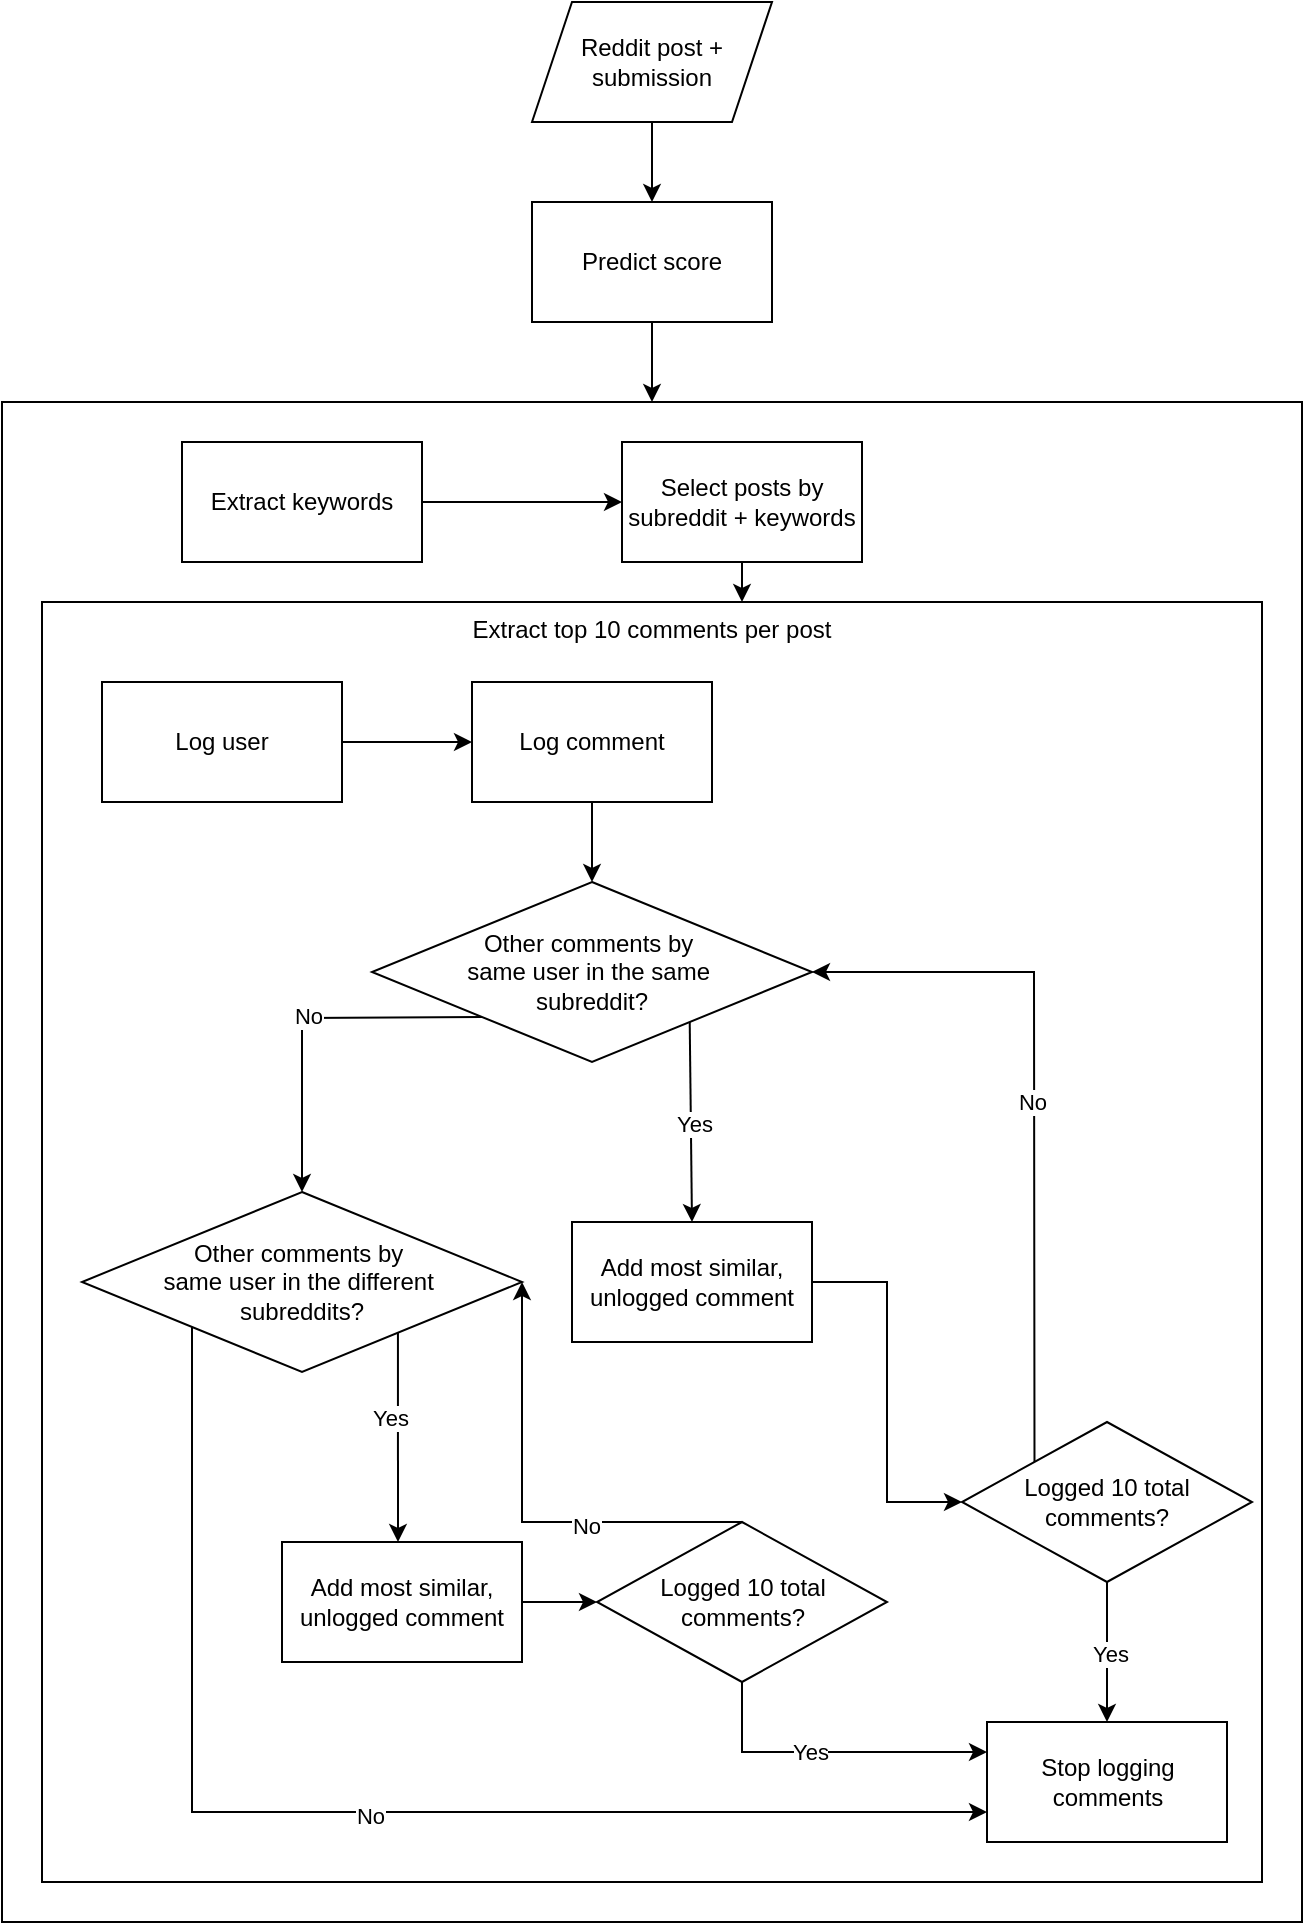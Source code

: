 <mxfile version="28.0.7">
  <diagram name="Page-1" id="SlReekU_c0KdFjE2Es3t">
    <mxGraphModel dx="1360" dy="759" grid="1" gridSize="10" guides="1" tooltips="1" connect="1" arrows="1" fold="1" page="1" pageScale="1" pageWidth="850" pageHeight="1100" math="0" shadow="0">
      <root>
        <mxCell id="0" />
        <mxCell id="1" parent="0" />
        <mxCell id="MJtFDDiAwrRW_KD7ph5Q-5" value="" style="rounded=0;whiteSpace=wrap;html=1;" vertex="1" parent="1">
          <mxGeometry x="80" y="260" width="650" height="760" as="geometry" />
        </mxCell>
        <mxCell id="MJtFDDiAwrRW_KD7ph5Q-1" value="Reddit post + submission" style="shape=parallelogram;perimeter=parallelogramPerimeter;whiteSpace=wrap;html=1;fixedSize=1;" vertex="1" parent="1">
          <mxGeometry x="345" y="60" width="120" height="60" as="geometry" />
        </mxCell>
        <mxCell id="MJtFDDiAwrRW_KD7ph5Q-9" style="edgeStyle=orthogonalEdgeStyle;rounded=0;orthogonalLoop=1;jettySize=auto;html=1;exitX=0.5;exitY=1;exitDx=0;exitDy=0;entryX=0.5;entryY=0;entryDx=0;entryDy=0;" edge="1" parent="1" source="MJtFDDiAwrRW_KD7ph5Q-2" target="MJtFDDiAwrRW_KD7ph5Q-5">
          <mxGeometry relative="1" as="geometry" />
        </mxCell>
        <mxCell id="MJtFDDiAwrRW_KD7ph5Q-2" value="Predict score" style="rounded=0;whiteSpace=wrap;html=1;" vertex="1" parent="1">
          <mxGeometry x="345" y="160" width="120" height="60" as="geometry" />
        </mxCell>
        <mxCell id="MJtFDDiAwrRW_KD7ph5Q-10" style="edgeStyle=orthogonalEdgeStyle;rounded=0;orthogonalLoop=1;jettySize=auto;html=1;exitX=1;exitY=0.5;exitDx=0;exitDy=0;entryX=0;entryY=0.5;entryDx=0;entryDy=0;" edge="1" parent="1" source="MJtFDDiAwrRW_KD7ph5Q-3" target="MJtFDDiAwrRW_KD7ph5Q-4">
          <mxGeometry relative="1" as="geometry" />
        </mxCell>
        <mxCell id="MJtFDDiAwrRW_KD7ph5Q-3" value="Extract keywords" style="rounded=0;whiteSpace=wrap;html=1;" vertex="1" parent="1">
          <mxGeometry x="170" y="280" width="120" height="60" as="geometry" />
        </mxCell>
        <mxCell id="MJtFDDiAwrRW_KD7ph5Q-4" value="Select posts by subreddit + keywords" style="rounded=0;whiteSpace=wrap;html=1;" vertex="1" parent="1">
          <mxGeometry x="390" y="280" width="120" height="60" as="geometry" />
        </mxCell>
        <mxCell id="MJtFDDiAwrRW_KD7ph5Q-6" value="Extract top 10 comments per post" style="rounded=0;whiteSpace=wrap;html=1;verticalAlign=top;" vertex="1" parent="1">
          <mxGeometry x="100" y="360" width="610" height="640" as="geometry" />
        </mxCell>
        <mxCell id="MJtFDDiAwrRW_KD7ph5Q-8" value="" style="endArrow=classic;html=1;rounded=0;exitX=0.5;exitY=1;exitDx=0;exitDy=0;entryX=0.5;entryY=0;entryDx=0;entryDy=0;" edge="1" parent="1" source="MJtFDDiAwrRW_KD7ph5Q-1" target="MJtFDDiAwrRW_KD7ph5Q-2">
          <mxGeometry width="50" height="50" relative="1" as="geometry">
            <mxPoint x="350" y="150" as="sourcePoint" />
            <mxPoint x="450" y="370" as="targetPoint" />
          </mxGeometry>
        </mxCell>
        <mxCell id="MJtFDDiAwrRW_KD7ph5Q-13" value="" style="endArrow=classic;html=1;rounded=0;exitX=0.5;exitY=1;exitDx=0;exitDy=0;" edge="1" parent="1" source="MJtFDDiAwrRW_KD7ph5Q-4">
          <mxGeometry width="50" height="50" relative="1" as="geometry">
            <mxPoint x="400" y="420" as="sourcePoint" />
            <mxPoint x="450" y="360" as="targetPoint" />
          </mxGeometry>
        </mxCell>
        <mxCell id="MJtFDDiAwrRW_KD7ph5Q-16" style="edgeStyle=orthogonalEdgeStyle;rounded=0;orthogonalLoop=1;jettySize=auto;html=1;" edge="1" parent="1" source="MJtFDDiAwrRW_KD7ph5Q-14" target="MJtFDDiAwrRW_KD7ph5Q-15">
          <mxGeometry relative="1" as="geometry" />
        </mxCell>
        <mxCell id="MJtFDDiAwrRW_KD7ph5Q-14" value="Log user" style="rounded=0;whiteSpace=wrap;html=1;" vertex="1" parent="1">
          <mxGeometry x="130" y="400" width="120" height="60" as="geometry" />
        </mxCell>
        <mxCell id="MJtFDDiAwrRW_KD7ph5Q-15" value="Log comment" style="rounded=0;whiteSpace=wrap;html=1;" vertex="1" parent="1">
          <mxGeometry x="315" y="400" width="120" height="60" as="geometry" />
        </mxCell>
        <mxCell id="MJtFDDiAwrRW_KD7ph5Q-18" value="" style="endArrow=classic;html=1;rounded=0;entryX=0.5;entryY=0;entryDx=0;entryDy=0;exitX=0.5;exitY=1;exitDx=0;exitDy=0;" edge="1" parent="1" source="MJtFDDiAwrRW_KD7ph5Q-15" target="MJtFDDiAwrRW_KD7ph5Q-28">
          <mxGeometry width="50" height="50" relative="1" as="geometry">
            <mxPoint x="340" y="460" as="sourcePoint" />
            <mxPoint x="220" y="520" as="targetPoint" />
          </mxGeometry>
        </mxCell>
        <mxCell id="MJtFDDiAwrRW_KD7ph5Q-19" value="" style="endArrow=classic;html=1;rounded=0;entryX=0.5;entryY=0;entryDx=0;entryDy=0;exitX=0.722;exitY=0.761;exitDx=0;exitDy=0;exitPerimeter=0;" edge="1" parent="1" source="MJtFDDiAwrRW_KD7ph5Q-28" target="MJtFDDiAwrRW_KD7ph5Q-20">
          <mxGeometry width="50" height="50" relative="1" as="geometry">
            <mxPoint x="310" y="620" as="sourcePoint" />
            <mxPoint x="580" y="424" as="targetPoint" />
          </mxGeometry>
        </mxCell>
        <mxCell id="MJtFDDiAwrRW_KD7ph5Q-21" value="Yes" style="edgeLabel;html=1;align=center;verticalAlign=middle;resizable=0;points=[];" vertex="1" connectable="0" parent="MJtFDDiAwrRW_KD7ph5Q-19">
          <mxGeometry x="0.033" y="1" relative="1" as="geometry">
            <mxPoint as="offset" />
          </mxGeometry>
        </mxCell>
        <mxCell id="MJtFDDiAwrRW_KD7ph5Q-31" style="edgeStyle=orthogonalEdgeStyle;rounded=0;orthogonalLoop=1;jettySize=auto;html=1;exitX=1;exitY=0.5;exitDx=0;exitDy=0;entryX=0;entryY=0.5;entryDx=0;entryDy=0;" edge="1" parent="1" source="MJtFDDiAwrRW_KD7ph5Q-20" target="MJtFDDiAwrRW_KD7ph5Q-29">
          <mxGeometry relative="1" as="geometry" />
        </mxCell>
        <mxCell id="MJtFDDiAwrRW_KD7ph5Q-20" value="Add most similar, unlogged comment" style="rounded=0;whiteSpace=wrap;html=1;" vertex="1" parent="1">
          <mxGeometry x="365" y="670" width="120" height="60" as="geometry" />
        </mxCell>
        <mxCell id="MJtFDDiAwrRW_KD7ph5Q-23" value="" style="endArrow=classic;html=1;rounded=0;entryX=0.5;entryY=0;entryDx=0;entryDy=0;exitX=0;exitY=1;exitDx=0;exitDy=0;" edge="1" parent="1" source="MJtFDDiAwrRW_KD7ph5Q-28" target="MJtFDDiAwrRW_KD7ph5Q-39">
          <mxGeometry width="50" height="50" relative="1" as="geometry">
            <mxPoint x="230" y="600" as="sourcePoint" />
            <mxPoint x="190" y="670" as="targetPoint" />
            <Array as="points">
              <mxPoint x="230" y="568" />
            </Array>
          </mxGeometry>
        </mxCell>
        <mxCell id="MJtFDDiAwrRW_KD7ph5Q-24" value="No" style="edgeLabel;html=1;align=center;verticalAlign=middle;resizable=0;points=[];" vertex="1" connectable="0" parent="MJtFDDiAwrRW_KD7ph5Q-23">
          <mxGeometry x="-0.011" y="-1" relative="1" as="geometry">
            <mxPoint as="offset" />
          </mxGeometry>
        </mxCell>
        <mxCell id="MJtFDDiAwrRW_KD7ph5Q-28" value="Other comments by&amp;nbsp;&lt;div&gt;same user in the same&amp;nbsp;&lt;/div&gt;&lt;div&gt;subreddit?&lt;/div&gt;" style="rhombus;whiteSpace=wrap;html=1;" vertex="1" parent="1">
          <mxGeometry x="265" y="500" width="220" height="90" as="geometry" />
        </mxCell>
        <mxCell id="MJtFDDiAwrRW_KD7ph5Q-29" value="Logged 10 total comments?" style="rhombus;whiteSpace=wrap;html=1;" vertex="1" parent="1">
          <mxGeometry x="560" y="770" width="145" height="80" as="geometry" />
        </mxCell>
        <mxCell id="MJtFDDiAwrRW_KD7ph5Q-30" value="" style="endArrow=classic;html=1;rounded=0;exitX=0;exitY=0;exitDx=0;exitDy=0;entryX=1;entryY=0.5;entryDx=0;entryDy=0;" edge="1" parent="1" source="MJtFDDiAwrRW_KD7ph5Q-29" target="MJtFDDiAwrRW_KD7ph5Q-28">
          <mxGeometry width="50" height="50" relative="1" as="geometry">
            <mxPoint x="400" y="780" as="sourcePoint" />
            <mxPoint x="450" y="730" as="targetPoint" />
            <Array as="points">
              <mxPoint x="596" y="545" />
            </Array>
          </mxGeometry>
        </mxCell>
        <mxCell id="MJtFDDiAwrRW_KD7ph5Q-32" value="No" style="edgeLabel;html=1;align=center;verticalAlign=middle;resizable=0;points=[];" vertex="1" connectable="0" parent="MJtFDDiAwrRW_KD7ph5Q-30">
          <mxGeometry x="0.012" y="1" relative="1" as="geometry">
            <mxPoint as="offset" />
          </mxGeometry>
        </mxCell>
        <mxCell id="MJtFDDiAwrRW_KD7ph5Q-35" value="Stop logging comments" style="rounded=0;whiteSpace=wrap;html=1;" vertex="1" parent="1">
          <mxGeometry x="572.5" y="920" width="120" height="60" as="geometry" />
        </mxCell>
        <mxCell id="MJtFDDiAwrRW_KD7ph5Q-37" value="" style="endArrow=classic;html=1;rounded=0;exitX=0.5;exitY=1;exitDx=0;exitDy=0;entryX=0.5;entryY=0;entryDx=0;entryDy=0;" edge="1" parent="1" source="MJtFDDiAwrRW_KD7ph5Q-29" target="MJtFDDiAwrRW_KD7ph5Q-35">
          <mxGeometry width="50" height="50" relative="1" as="geometry">
            <mxPoint x="400" y="780" as="sourcePoint" />
            <mxPoint x="450" y="730" as="targetPoint" />
            <Array as="points" />
          </mxGeometry>
        </mxCell>
        <mxCell id="MJtFDDiAwrRW_KD7ph5Q-38" value="Yes" style="edgeLabel;html=1;align=center;verticalAlign=middle;resizable=0;points=[];" vertex="1" connectable="0" parent="MJtFDDiAwrRW_KD7ph5Q-37">
          <mxGeometry x="0.022" y="1" relative="1" as="geometry">
            <mxPoint as="offset" />
          </mxGeometry>
        </mxCell>
        <mxCell id="MJtFDDiAwrRW_KD7ph5Q-39" value="Other comments by&amp;nbsp;&lt;div&gt;same user in the different&amp;nbsp;&lt;/div&gt;&lt;div&gt;subreddits?&lt;/div&gt;" style="rhombus;whiteSpace=wrap;html=1;" vertex="1" parent="1">
          <mxGeometry x="120" y="655" width="220" height="90" as="geometry" />
        </mxCell>
        <mxCell id="MJtFDDiAwrRW_KD7ph5Q-40" value="Add most similar, unlogged comment" style="rounded=0;whiteSpace=wrap;html=1;" vertex="1" parent="1">
          <mxGeometry x="220" y="830" width="120" height="60" as="geometry" />
        </mxCell>
        <mxCell id="MJtFDDiAwrRW_KD7ph5Q-41" value="" style="endArrow=classic;html=1;rounded=0;exitX=0.718;exitY=0.779;exitDx=0;exitDy=0;exitPerimeter=0;" edge="1" parent="1" source="MJtFDDiAwrRW_KD7ph5Q-39">
          <mxGeometry width="50" height="50" relative="1" as="geometry">
            <mxPoint x="400" y="780" as="sourcePoint" />
            <mxPoint x="278" y="830" as="targetPoint" />
          </mxGeometry>
        </mxCell>
        <mxCell id="MJtFDDiAwrRW_KD7ph5Q-42" value="Yes" style="edgeLabel;html=1;align=center;verticalAlign=middle;resizable=0;points=[];" vertex="1" connectable="0" parent="MJtFDDiAwrRW_KD7ph5Q-41">
          <mxGeometry x="-0.184" y="-4" relative="1" as="geometry">
            <mxPoint as="offset" />
          </mxGeometry>
        </mxCell>
        <mxCell id="MJtFDDiAwrRW_KD7ph5Q-43" value="Logged 10 total comments?" style="rhombus;whiteSpace=wrap;html=1;" vertex="1" parent="1">
          <mxGeometry x="377.5" y="820" width="145" height="80" as="geometry" />
        </mxCell>
        <mxCell id="MJtFDDiAwrRW_KD7ph5Q-44" value="" style="endArrow=classic;html=1;rounded=0;exitX=1;exitY=0.5;exitDx=0;exitDy=0;entryX=0;entryY=0.5;entryDx=0;entryDy=0;" edge="1" parent="1" source="MJtFDDiAwrRW_KD7ph5Q-40" target="MJtFDDiAwrRW_KD7ph5Q-43">
          <mxGeometry width="50" height="50" relative="1" as="geometry">
            <mxPoint x="400" y="780" as="sourcePoint" />
            <mxPoint x="450" y="730" as="targetPoint" />
          </mxGeometry>
        </mxCell>
        <mxCell id="MJtFDDiAwrRW_KD7ph5Q-45" value="" style="endArrow=classic;html=1;rounded=0;exitX=0.5;exitY=0;exitDx=0;exitDy=0;entryX=1;entryY=0.5;entryDx=0;entryDy=0;" edge="1" parent="1" source="MJtFDDiAwrRW_KD7ph5Q-43" target="MJtFDDiAwrRW_KD7ph5Q-39">
          <mxGeometry width="50" height="50" relative="1" as="geometry">
            <mxPoint x="400" y="780" as="sourcePoint" />
            <mxPoint x="450" y="730" as="targetPoint" />
            <Array as="points">
              <mxPoint x="340" y="820" />
            </Array>
          </mxGeometry>
        </mxCell>
        <mxCell id="MJtFDDiAwrRW_KD7ph5Q-46" value="No" style="edgeLabel;html=1;align=center;verticalAlign=middle;resizable=0;points=[];" vertex="1" connectable="0" parent="MJtFDDiAwrRW_KD7ph5Q-45">
          <mxGeometry x="-0.322" y="2" relative="1" as="geometry">
            <mxPoint as="offset" />
          </mxGeometry>
        </mxCell>
        <mxCell id="MJtFDDiAwrRW_KD7ph5Q-48" value="" style="endArrow=classic;html=1;rounded=0;exitX=0.5;exitY=1;exitDx=0;exitDy=0;entryX=0;entryY=0.25;entryDx=0;entryDy=0;" edge="1" parent="1" source="MJtFDDiAwrRW_KD7ph5Q-43" target="MJtFDDiAwrRW_KD7ph5Q-35">
          <mxGeometry width="50" height="50" relative="1" as="geometry">
            <mxPoint x="400" y="780" as="sourcePoint" />
            <mxPoint x="450" y="730" as="targetPoint" />
            <Array as="points">
              <mxPoint x="450" y="935" />
            </Array>
          </mxGeometry>
        </mxCell>
        <mxCell id="MJtFDDiAwrRW_KD7ph5Q-49" value="Yes" style="edgeLabel;html=1;align=center;verticalAlign=middle;resizable=0;points=[];" vertex="1" connectable="0" parent="MJtFDDiAwrRW_KD7ph5Q-48">
          <mxGeometry x="-0.13" relative="1" as="geometry">
            <mxPoint as="offset" />
          </mxGeometry>
        </mxCell>
        <mxCell id="MJtFDDiAwrRW_KD7ph5Q-50" value="" style="endArrow=classic;html=1;rounded=0;exitX=0;exitY=1;exitDx=0;exitDy=0;entryX=0;entryY=0.75;entryDx=0;entryDy=0;" edge="1" parent="1" source="MJtFDDiAwrRW_KD7ph5Q-39" target="MJtFDDiAwrRW_KD7ph5Q-35">
          <mxGeometry width="50" height="50" relative="1" as="geometry">
            <mxPoint x="400" y="780" as="sourcePoint" />
            <mxPoint x="450" y="730" as="targetPoint" />
            <Array as="points">
              <mxPoint x="175" y="965" />
            </Array>
          </mxGeometry>
        </mxCell>
        <mxCell id="MJtFDDiAwrRW_KD7ph5Q-51" value="No" style="edgeLabel;html=1;align=center;verticalAlign=middle;resizable=0;points=[];" vertex="1" connectable="0" parent="MJtFDDiAwrRW_KD7ph5Q-50">
          <mxGeometry x="0.033" y="-2" relative="1" as="geometry">
            <mxPoint x="1" as="offset" />
          </mxGeometry>
        </mxCell>
      </root>
    </mxGraphModel>
  </diagram>
</mxfile>
